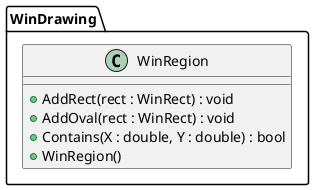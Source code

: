 @startuml WinRegion
class WinDrawing.WinRegion  {
    + AddRect(rect : WinRect) : void
    + AddOval(rect : WinRect) : void
    + Contains(X : double, Y : double) : bool
    + WinRegion()
}
@enduml